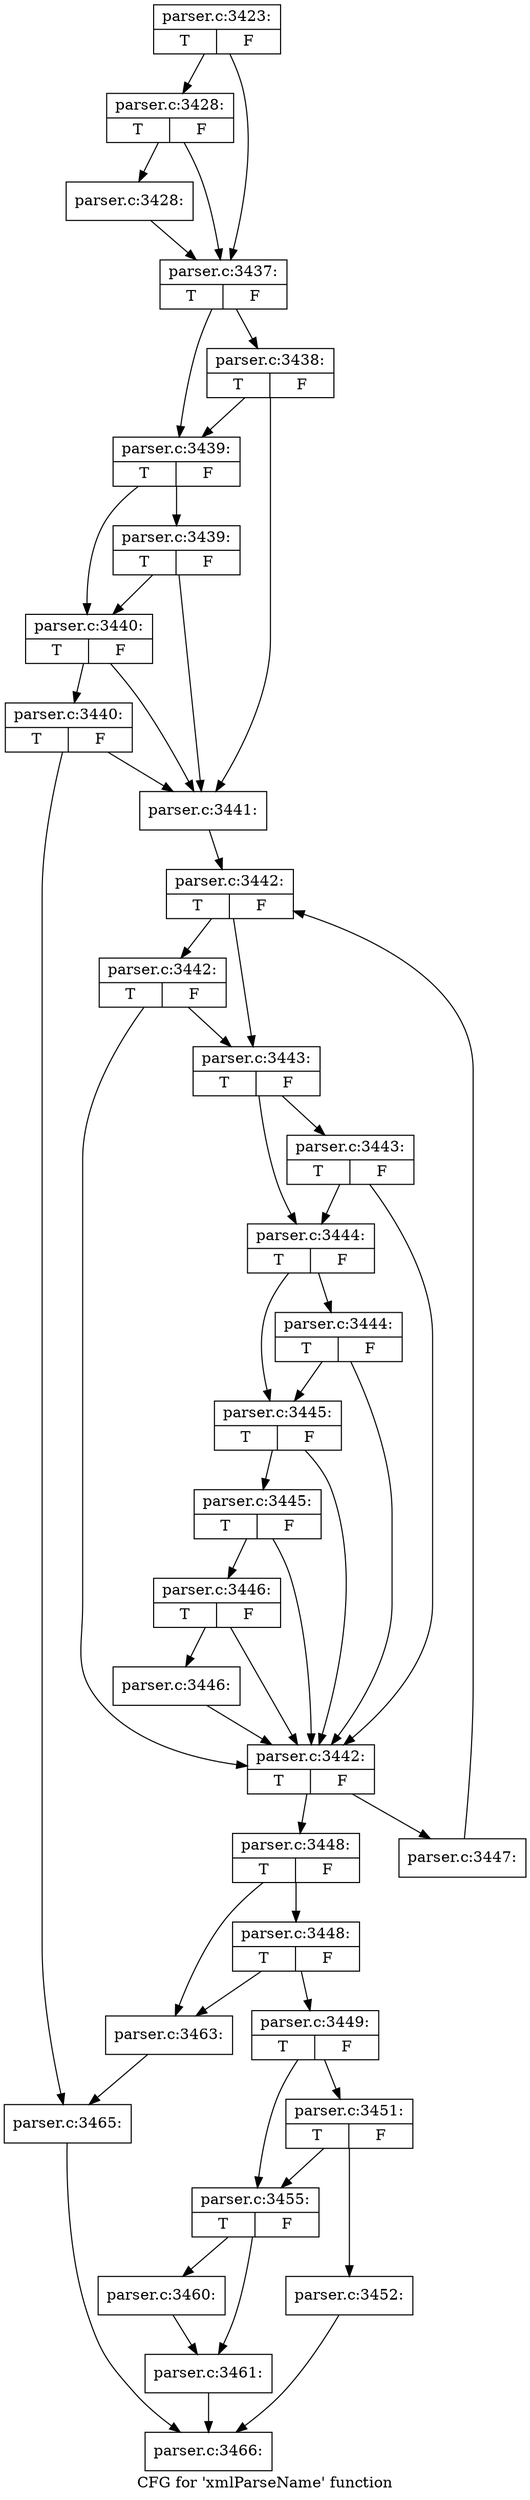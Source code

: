 digraph "CFG for 'xmlParseName' function" {
	label="CFG for 'xmlParseName' function";

	Node0x583b620 [shape=record,label="{parser.c:3423:|{<s0>T|<s1>F}}"];
	Node0x583b620 -> Node0x5874de0;
	Node0x583b620 -> Node0x5874d90;
	Node0x5874de0 [shape=record,label="{parser.c:3428:|{<s0>T|<s1>F}}"];
	Node0x5874de0 -> Node0x5874d40;
	Node0x5874de0 -> Node0x5874d90;
	Node0x5874d40 [shape=record,label="{parser.c:3428:}"];
	Node0x5874d40 -> Node0x5874d90;
	Node0x5874d90 [shape=record,label="{parser.c:3437:|{<s0>T|<s1>F}}"];
	Node0x5874d90 -> Node0x5875fc0;
	Node0x5874d90 -> Node0x5875f40;
	Node0x5875fc0 [shape=record,label="{parser.c:3438:|{<s0>T|<s1>F}}"];
	Node0x5875fc0 -> Node0x5875da0;
	Node0x5875fc0 -> Node0x5875f40;
	Node0x5875f40 [shape=record,label="{parser.c:3439:|{<s0>T|<s1>F}}"];
	Node0x5875f40 -> Node0x5876680;
	Node0x5875f40 -> Node0x5875ec0;
	Node0x5876680 [shape=record,label="{parser.c:3439:|{<s0>T|<s1>F}}"];
	Node0x5876680 -> Node0x5875da0;
	Node0x5876680 -> Node0x5875ec0;
	Node0x5875ec0 [shape=record,label="{parser.c:3440:|{<s0>T|<s1>F}}"];
	Node0x5875ec0 -> Node0x5875da0;
	Node0x5875ec0 -> Node0x5875e40;
	Node0x5875e40 [shape=record,label="{parser.c:3440:|{<s0>T|<s1>F}}"];
	Node0x5875e40 -> Node0x5875da0;
	Node0x5875e40 -> Node0x5875df0;
	Node0x5875da0 [shape=record,label="{parser.c:3441:}"];
	Node0x5875da0 -> Node0x58774d0;
	Node0x58774d0 [shape=record,label="{parser.c:3442:|{<s0>T|<s1>F}}"];
	Node0x58774d0 -> Node0x5877a90;
	Node0x58774d0 -> Node0x5877a10;
	Node0x5877a90 [shape=record,label="{parser.c:3442:|{<s0>T|<s1>F}}"];
	Node0x5877a90 -> Node0x5877770;
	Node0x5877a90 -> Node0x5877a10;
	Node0x5877a10 [shape=record,label="{parser.c:3443:|{<s0>T|<s1>F}}"];
	Node0x5877a10 -> Node0x5878050;
	Node0x5877a10 -> Node0x5877990;
	Node0x5878050 [shape=record,label="{parser.c:3443:|{<s0>T|<s1>F}}"];
	Node0x5878050 -> Node0x5877770;
	Node0x5878050 -> Node0x5877990;
	Node0x5877990 [shape=record,label="{parser.c:3444:|{<s0>T|<s1>F}}"];
	Node0x5877990 -> Node0x58786b0;
	Node0x5877990 -> Node0x5877910;
	Node0x58786b0 [shape=record,label="{parser.c:3444:|{<s0>T|<s1>F}}"];
	Node0x58786b0 -> Node0x5877770;
	Node0x58786b0 -> Node0x5877910;
	Node0x5877910 [shape=record,label="{parser.c:3445:|{<s0>T|<s1>F}}"];
	Node0x5877910 -> Node0x5877770;
	Node0x5877910 -> Node0x5877890;
	Node0x5877890 [shape=record,label="{parser.c:3445:|{<s0>T|<s1>F}}"];
	Node0x5877890 -> Node0x5877770;
	Node0x5877890 -> Node0x5877810;
	Node0x5877810 [shape=record,label="{parser.c:3446:|{<s0>T|<s1>F}}"];
	Node0x5877810 -> Node0x5877770;
	Node0x5877810 -> Node0x58777c0;
	Node0x58777c0 [shape=record,label="{parser.c:3446:}"];
	Node0x58777c0 -> Node0x5877770;
	Node0x5877770 [shape=record,label="{parser.c:3442:|{<s0>T|<s1>F}}"];
	Node0x5877770 -> Node0x5879630;
	Node0x5877770 -> Node0x58776f0;
	Node0x5879630 [shape=record,label="{parser.c:3447:}"];
	Node0x5879630 -> Node0x58774d0;
	Node0x58776f0 [shape=record,label="{parser.c:3448:|{<s0>T|<s1>F}}"];
	Node0x58776f0 -> Node0x5879f30;
	Node0x58776f0 -> Node0x5879ee0;
	Node0x5879f30 [shape=record,label="{parser.c:3448:|{<s0>T|<s1>F}}"];
	Node0x5879f30 -> Node0x5879e90;
	Node0x5879f30 -> Node0x5879ee0;
	Node0x5879e90 [shape=record,label="{parser.c:3449:|{<s0>T|<s1>F}}"];
	Node0x5879e90 -> Node0x587adb0;
	Node0x5879e90 -> Node0x587ad60;
	Node0x587adb0 [shape=record,label="{parser.c:3451:|{<s0>T|<s1>F}}"];
	Node0x587adb0 -> Node0x587ad10;
	Node0x587adb0 -> Node0x587ad60;
	Node0x587ad10 [shape=record,label="{parser.c:3452:}"];
	Node0x587ad10 -> Node0x58742b0;
	Node0x587ad60 [shape=record,label="{parser.c:3455:|{<s0>T|<s1>F}}"];
	Node0x587ad60 -> Node0x587c4b0;
	Node0x587ad60 -> Node0x587d620;
	Node0x587c4b0 [shape=record,label="{parser.c:3460:}"];
	Node0x587c4b0 -> Node0x587d620;
	Node0x587d620 [shape=record,label="{parser.c:3461:}"];
	Node0x587d620 -> Node0x58742b0;
	Node0x5879ee0 [shape=record,label="{parser.c:3463:}"];
	Node0x5879ee0 -> Node0x5875df0;
	Node0x5875df0 [shape=record,label="{parser.c:3465:}"];
	Node0x5875df0 -> Node0x58742b0;
	Node0x58742b0 [shape=record,label="{parser.c:3466:}"];
}
